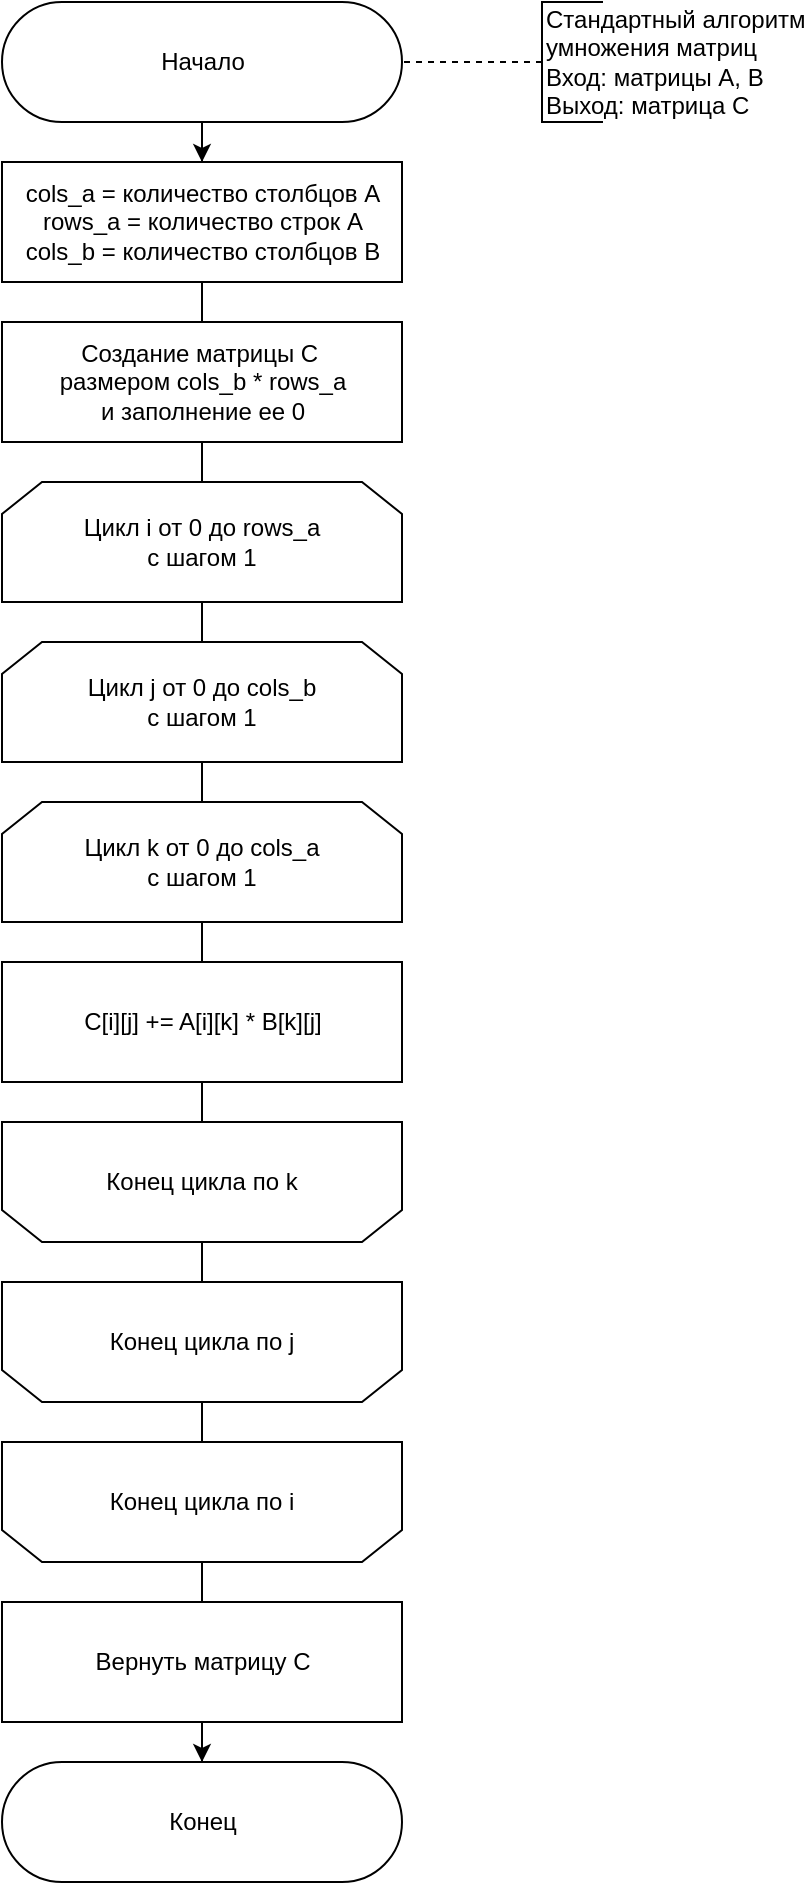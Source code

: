 <mxfile version="22.0.3" type="device">
  <diagram id="UjXpnKGTEIdxBYnQHEuB" name="Страница 1">
    <mxGraphModel dx="1620" dy="843" grid="1" gridSize="10" guides="1" tooltips="1" connect="1" arrows="1" fold="1" page="1" pageScale="1" pageWidth="1654" pageHeight="2336" math="0" shadow="0">
      <root>
        <mxCell id="0" />
        <mxCell id="1" parent="0" />
        <mxCell id="bP6JEgzhfoF2wVhTVuVy-31" style="edgeStyle=orthogonalEdgeStyle;rounded=0;orthogonalLoop=1;jettySize=auto;html=1;exitX=0.5;exitY=0.5;exitDx=0;exitDy=30;exitPerimeter=0;" parent="1" source="4" target="6" edge="1">
          <mxGeometry relative="1" as="geometry" />
        </mxCell>
        <mxCell id="4" value="Начало" style="html=1;dashed=0;whitespace=wrap;shape=mxgraph.dfd.start" parent="1" vertex="1">
          <mxGeometry x="860" y="120" width="200" height="60" as="geometry" />
        </mxCell>
        <mxCell id="5" style="edgeStyle=orthogonalEdgeStyle;rounded=0;orthogonalLoop=1;jettySize=auto;html=1;exitX=0.5;exitY=1;exitDx=0;exitDy=0;entryX=0.5;entryY=0;entryDx=0;entryDy=0;endArrow=none;endFill=0;" parent="1" source="6" edge="1">
          <mxGeometry relative="1" as="geometry">
            <mxPoint x="960" y="320" as="targetPoint" />
          </mxGeometry>
        </mxCell>
        <mxCell id="bP6JEgzhfoF2wVhTVuVy-32" style="endArrow=none;html=1;rounded=0;" parent="1" source="6" target="bP6JEgzhfoF2wVhTVuVy-29" edge="1">
          <mxGeometry relative="1" as="geometry" />
        </mxCell>
        <mxCell id="6" value="cols_a = количество столбцов A&lt;br&gt;rows_a = количество строк A&lt;br&gt;cols_b = количество столбцов B" style="html=1;dashed=0;whitespace=wrap;" parent="1" vertex="1">
          <mxGeometry x="860" y="200" width="200" height="60" as="geometry" />
        </mxCell>
        <mxCell id="7" value="" style="edgeStyle=orthogonalEdgeStyle;rounded=0;orthogonalLoop=1;jettySize=auto;html=1;endArrow=none;endFill=0;dashed=1;" parent="1" source="8" target="4" edge="1">
          <mxGeometry relative="1" as="geometry" />
        </mxCell>
        <mxCell id="8" value="Стандартный алгоритм&lt;br&gt;умножения матриц&lt;br&gt;Вход: матрицы A, B&lt;br&gt;Выход: матрица C" style="html=1;dashed=0;whitespace=wrap;shape=partialRectangle;right=0;align=left;" parent="1" vertex="1">
          <mxGeometry x="1130" y="120" width="30" height="60" as="geometry" />
        </mxCell>
        <mxCell id="22" value="" style="edgeStyle=orthogonalEdgeStyle;rounded=0;orthogonalLoop=1;jettySize=auto;html=1;endArrow=none;endFill=0;strokeWidth=1;" parent="1" source="12" target="18" edge="1">
          <mxGeometry relative="1" as="geometry" />
        </mxCell>
        <mxCell id="27" style="edgeStyle=orthogonalEdgeStyle;rounded=0;orthogonalLoop=1;jettySize=auto;html=1;exitX=0.5;exitY=0;exitDx=0;exitDy=0;entryX=0.5;entryY=1;entryDx=0;entryDy=0;endArrow=none;endFill=0;strokeWidth=1;" parent="1" source="12" target="20" edge="1">
          <mxGeometry relative="1" as="geometry" />
        </mxCell>
        <mxCell id="bP6JEgzhfoF2wVhTVuVy-37" style="endArrow=none;html=1;rounded=0;" parent="1" source="12" target="20" edge="1">
          <mxGeometry relative="1" as="geometry" />
        </mxCell>
        <mxCell id="12" value="Конец цикла по k" style="shape=loopLimit;whiteSpace=wrap;html=1;strokeWidth=1;direction=west;" parent="1" vertex="1">
          <mxGeometry x="860" y="680" width="200" height="60" as="geometry" />
        </mxCell>
        <mxCell id="15" value="" style="edgeStyle=orthogonalEdgeStyle;rounded=0;orthogonalLoop=1;jettySize=auto;html=1;strokeWidth=1;endArrow=none;endFill=0;" parent="1" source="13" target="14" edge="1">
          <mxGeometry relative="1" as="geometry" />
        </mxCell>
        <mxCell id="bP6JEgzhfoF2wVhTVuVy-33" style="endArrow=none;html=1;rounded=0;" parent="1" source="13" target="14" edge="1">
          <mxGeometry relative="1" as="geometry" />
        </mxCell>
        <mxCell id="13" value="Цикл i от 0 до rows_a&lt;br&gt;с шагом 1" style="shape=loopLimit;whiteSpace=wrap;html=1;direction=east" parent="1" vertex="1">
          <mxGeometry x="860" y="360" width="200" height="60" as="geometry" />
        </mxCell>
        <mxCell id="17" value="" style="edgeStyle=orthogonalEdgeStyle;rounded=0;orthogonalLoop=1;jettySize=auto;html=1;endArrow=none;endFill=0;strokeWidth=1;" parent="1" source="14" target="16" edge="1">
          <mxGeometry relative="1" as="geometry" />
        </mxCell>
        <mxCell id="bP6JEgzhfoF2wVhTVuVy-34" style="endArrow=none;html=1;rounded=0;" parent="1" source="14" edge="1">
          <mxGeometry relative="1" as="geometry">
            <mxPoint x="960" y="520" as="targetPoint" />
          </mxGeometry>
        </mxCell>
        <mxCell id="14" value="Цикл j от 0 до cols_b&lt;br&gt;с шагом 1" style="shape=loopLimit;whiteSpace=wrap;html=1;direction=east" parent="1" vertex="1">
          <mxGeometry x="860" y="440" width="200" height="60" as="geometry" />
        </mxCell>
        <mxCell id="19" value="" style="edgeStyle=orthogonalEdgeStyle;rounded=0;orthogonalLoop=1;jettySize=auto;html=1;endArrow=none;endFill=0;strokeWidth=1;" parent="1" source="16" target="18" edge="1">
          <mxGeometry relative="1" as="geometry" />
        </mxCell>
        <mxCell id="bP6JEgzhfoF2wVhTVuVy-35" style="endArrow=none;html=1;rounded=0;" parent="1" source="16" target="18" edge="1">
          <mxGeometry relative="1" as="geometry" />
        </mxCell>
        <mxCell id="16" value="Цикл k от 0 до cols_a&lt;br&gt;с шагом 1" style="shape=loopLimit;whiteSpace=wrap;html=1;direction=east" parent="1" vertex="1">
          <mxGeometry x="860" y="520" width="200" height="60" as="geometry" />
        </mxCell>
        <mxCell id="bP6JEgzhfoF2wVhTVuVy-36" style="endArrow=none;html=1;rounded=0;" parent="1" source="18" target="12" edge="1">
          <mxGeometry relative="1" as="geometry" />
        </mxCell>
        <mxCell id="18" value="C[i][j] += A[i][k] * B[k][j]" style="html=1;dashed=0;whitespace=wrap;" parent="1" vertex="1">
          <mxGeometry x="860" y="600" width="200" height="60" as="geometry" />
        </mxCell>
        <mxCell id="24" value="" style="edgeStyle=orthogonalEdgeStyle;rounded=0;orthogonalLoop=1;jettySize=auto;html=1;endArrow=none;endFill=0;strokeWidth=1;" parent="1" source="20" target="21" edge="1">
          <mxGeometry relative="1" as="geometry" />
        </mxCell>
        <mxCell id="bP6JEgzhfoF2wVhTVuVy-38" style="endArrow=none;html=1;rounded=0;" parent="1" source="20" target="21" edge="1">
          <mxGeometry relative="1" as="geometry" />
        </mxCell>
        <mxCell id="20" value="Конец цикла по j" style="shape=loopLimit;whiteSpace=wrap;html=1;strokeWidth=1;direction=west;" parent="1" vertex="1">
          <mxGeometry x="860" y="760" width="200" height="60" as="geometry" />
        </mxCell>
        <mxCell id="29" style="edgeStyle=orthogonalEdgeStyle;rounded=0;orthogonalLoop=1;jettySize=auto;html=1;exitX=0.5;exitY=0;exitDx=0;exitDy=0;entryX=0.5;entryY=0.5;entryDx=0;entryDy=-30;entryPerimeter=0;endArrow=none;endFill=0;strokeWidth=1;" parent="1" source="21" target="28" edge="1">
          <mxGeometry relative="1" as="geometry" />
        </mxCell>
        <mxCell id="bP6JEgzhfoF2wVhTVuVy-40" style="endArrow=none;html=1;rounded=0;" parent="1" source="21" target="bP6JEgzhfoF2wVhTVuVy-39" edge="1">
          <mxGeometry relative="1" as="geometry" />
        </mxCell>
        <mxCell id="21" value="Конец цикла по i" style="shape=loopLimit;whiteSpace=wrap;html=1;strokeWidth=1;direction=west;" parent="1" vertex="1">
          <mxGeometry x="860" y="840" width="200" height="60" as="geometry" />
        </mxCell>
        <mxCell id="28" value="Конец" style="html=1;dashed=0;whitespace=wrap;shape=mxgraph.dfd.start" parent="1" vertex="1">
          <mxGeometry x="860" y="1000" width="200" height="60" as="geometry" />
        </mxCell>
        <mxCell id="bP6JEgzhfoF2wVhTVuVy-30" style="endArrow=none;html=1;rounded=0;" parent="1" source="bP6JEgzhfoF2wVhTVuVy-29" target="13" edge="1">
          <mxGeometry relative="1" as="geometry" />
        </mxCell>
        <mxCell id="bP6JEgzhfoF2wVhTVuVy-29" value="Создание матрицы C&amp;nbsp;&lt;br&gt;размером cols_b * rows_a&lt;br&gt;и заполнение ее 0" style="html=1;dashed=0;whitespace=wrap;" parent="1" vertex="1">
          <mxGeometry x="860" y="280" width="200" height="60" as="geometry" />
        </mxCell>
        <mxCell id="bP6JEgzhfoF2wVhTVuVy-41" style="edgeStyle=orthogonalEdgeStyle;rounded=0;orthogonalLoop=1;jettySize=auto;html=1;exitX=0.5;exitY=1;exitDx=0;exitDy=0;" parent="1" source="bP6JEgzhfoF2wVhTVuVy-39" target="28" edge="1">
          <mxGeometry relative="1" as="geometry" />
        </mxCell>
        <mxCell id="bP6JEgzhfoF2wVhTVuVy-39" value="Вернуть матрицу C" style="html=1;dashed=0;whitespace=wrap;" parent="1" vertex="1">
          <mxGeometry x="860" y="920" width="200" height="60" as="geometry" />
        </mxCell>
      </root>
    </mxGraphModel>
  </diagram>
</mxfile>
